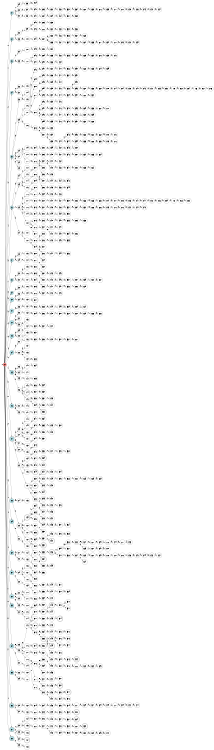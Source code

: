 digraph APTAALF {
__start0 [style = invis, shape = none, label = "", width = 0, height = 0];

rankdir=LR;
size="8,5";

s0 [style="filled", color="black", fillcolor="#ff817b" shape="circle", label="q0"];
s1 [style="filled", color="black", fillcolor="powderblue" shape="circle", label="q1"];
s2 [style="filled", color="black", fillcolor="powderblue" shape="circle", label="q2"];
s3 [style="filled", color="black", fillcolor="powderblue" shape="circle", label="q3"];
s4 [style="filled", color="black", fillcolor="powderblue" shape="circle", label="q4"];
s5 [style="filled", color="black", fillcolor="powderblue" shape="circle", label="q5"];
s6 [style="filled", color="black", fillcolor="powderblue" shape="circle", label="q6"];
s7 [style="filled", color="black", fillcolor="powderblue" shape="circle", label="q7"];
s8 [style="filled", color="black", fillcolor="powderblue" shape="circle", label="q8"];
s9 [style="filled", color="black", fillcolor="powderblue" shape="circle", label="q9"];
s10 [style="filled", color="black", fillcolor="powderblue" shape="circle", label="q10"];
s11 [style="filled", color="black", fillcolor="powderblue" shape="circle", label="q11"];
s12 [style="filled", color="black", fillcolor="powderblue" shape="circle", label="q12"];
s13 [style="filled", color="black", fillcolor="powderblue" shape="circle", label="q13"];
s14 [style="filled", color="black", fillcolor="powderblue" shape="circle", label="q14"];
s15 [style="filled", color="black", fillcolor="powderblue" shape="circle", label="q15"];
s16 [style="filled", color="black", fillcolor="powderblue" shape="circle", label="q16"];
s17 [style="rounded,filled", color="black", fillcolor="powderblue" shape="doublecircle", label="q17"];
s18 [style="filled", color="black", fillcolor="powderblue" shape="circle", label="q18"];
s19 [style="filled", color="black", fillcolor="powderblue" shape="circle", label="q19"];
s20 [style="filled", color="black", fillcolor="powderblue" shape="circle", label="q20"];
s21 [style="filled", color="black", fillcolor="powderblue" shape="circle", label="q21"];
s22 [style="filled", color="black", fillcolor="powderblue" shape="circle", label="q22"];
s23 [style="filled", color="black", fillcolor="powderblue" shape="circle", label="q23"];
s24 [style="filled", color="black", fillcolor="powderblue" shape="circle", label="q24"];
s25 [style="filled", color="black", fillcolor="powderblue" shape="circle", label="q25"];
s26 [style="rounded,filled", color="black", fillcolor="powderblue" shape="doublecircle", label="q26"];
s27 [style="rounded,filled", color="black", fillcolor="powderblue" shape="doublecircle", label="q27"];
s28 [style="rounded,filled", color="black", fillcolor="powderblue" shape="doublecircle", label="q28"];
s29 [style="filled", color="black", fillcolor="white" shape="circle", label="q29"];
s30 [style="filled", color="black", fillcolor="white" shape="circle", label="q30"];
s31 [style="filled", color="black", fillcolor="white" shape="circle", label="q31"];
s32 [style="filled", color="black", fillcolor="white" shape="circle", label="q32"];
s33 [style="filled", color="black", fillcolor="white" shape="circle", label="q33"];
s34 [style="filled", color="black", fillcolor="white" shape="circle", label="q34"];
s35 [style="filled", color="black", fillcolor="white" shape="circle", label="q35"];
s36 [style="filled", color="black", fillcolor="white" shape="circle", label="q36"];
s37 [style="filled", color="black", fillcolor="white" shape="circle", label="q37"];
s38 [style="filled", color="black", fillcolor="white" shape="circle", label="q38"];
s39 [style="filled", color="black", fillcolor="white" shape="circle", label="q39"];
s40 [style="filled", color="black", fillcolor="white" shape="circle", label="q40"];
s41 [style="filled", color="black", fillcolor="white" shape="circle", label="q41"];
s42 [style="filled", color="black", fillcolor="white" shape="circle", label="q42"];
s43 [style="filled", color="black", fillcolor="white" shape="circle", label="q43"];
s44 [style="filled", color="black", fillcolor="white" shape="circle", label="q44"];
s45 [style="filled", color="black", fillcolor="white" shape="circle", label="q45"];
s46 [style="filled", color="black", fillcolor="white" shape="circle", label="q46"];
s47 [style="filled", color="black", fillcolor="white" shape="circle", label="q47"];
s48 [style="filled", color="black", fillcolor="white" shape="circle", label="q48"];
s49 [style="filled", color="black", fillcolor="white" shape="circle", label="q49"];
s50 [style="filled", color="black", fillcolor="white" shape="circle", label="q50"];
s51 [style="filled", color="black", fillcolor="white" shape="circle", label="q51"];
s52 [style="filled", color="black", fillcolor="white" shape="circle", label="q52"];
s53 [style="filled", color="black", fillcolor="white" shape="circle", label="q53"];
s54 [style="filled", color="black", fillcolor="white" shape="circle", label="q54"];
s55 [style="filled", color="black", fillcolor="white" shape="circle", label="q55"];
s56 [style="filled", color="black", fillcolor="white" shape="circle", label="q56"];
s57 [style="filled", color="black", fillcolor="white" shape="circle", label="q57"];
s58 [style="rounded,filled", color="black", fillcolor="white" shape="doublecircle", label="q58"];
s59 [style="filled", color="black", fillcolor="white" shape="circle", label="q59"];
s60 [style="filled", color="black", fillcolor="white" shape="circle", label="q60"];
s61 [style="filled", color="black", fillcolor="white" shape="circle", label="q61"];
s62 [style="filled", color="black", fillcolor="white" shape="circle", label="q62"];
s63 [style="filled", color="black", fillcolor="white" shape="circle", label="q63"];
s64 [style="filled", color="black", fillcolor="white" shape="circle", label="q64"];
s65 [style="filled", color="black", fillcolor="white" shape="circle", label="q65"];
s66 [style="filled", color="black", fillcolor="white" shape="circle", label="q66"];
s67 [style="filled", color="black", fillcolor="white" shape="circle", label="q67"];
s68 [style="filled", color="black", fillcolor="white" shape="circle", label="q68"];
s69 [style="filled", color="black", fillcolor="white" shape="circle", label="q69"];
s70 [style="filled", color="black", fillcolor="white" shape="circle", label="q70"];
s71 [style="filled", color="black", fillcolor="white" shape="circle", label="q71"];
s72 [style="rounded,filled", color="black", fillcolor="white" shape="doublecircle", label="q72"];
s73 [style="filled", color="black", fillcolor="white" shape="circle", label="q73"];
s74 [style="filled", color="black", fillcolor="white" shape="circle", label="q74"];
s75 [style="rounded,filled", color="black", fillcolor="white" shape="doublecircle", label="q75"];
s76 [style="filled", color="black", fillcolor="white" shape="circle", label="q76"];
s77 [style="filled", color="black", fillcolor="white" shape="circle", label="q77"];
s78 [style="filled", color="black", fillcolor="white" shape="circle", label="q78"];
s79 [style="filled", color="black", fillcolor="white" shape="circle", label="q79"];
s80 [style="filled", color="black", fillcolor="white" shape="circle", label="q80"];
s81 [style="filled", color="black", fillcolor="white" shape="circle", label="q81"];
s82 [style="filled", color="black", fillcolor="white" shape="circle", label="q82"];
s83 [style="filled", color="black", fillcolor="white" shape="circle", label="q83"];
s84 [style="filled", color="black", fillcolor="white" shape="circle", label="q84"];
s85 [style="filled", color="black", fillcolor="white" shape="circle", label="q85"];
s86 [style="filled", color="black", fillcolor="white" shape="circle", label="q86"];
s87 [style="filled", color="black", fillcolor="white" shape="circle", label="q87"];
s88 [style="filled", color="black", fillcolor="white" shape="circle", label="q88"];
s89 [style="filled", color="black", fillcolor="white" shape="circle", label="q89"];
s90 [style="filled", color="black", fillcolor="white" shape="circle", label="q90"];
s91 [style="filled", color="black", fillcolor="white" shape="circle", label="q91"];
s92 [style="filled", color="black", fillcolor="white" shape="circle", label="q92"];
s93 [style="rounded,filled", color="black", fillcolor="white" shape="doublecircle", label="q93"];
s94 [style="filled", color="black", fillcolor="white" shape="circle", label="q94"];
s95 [style="filled", color="black", fillcolor="white" shape="circle", label="q95"];
s96 [style="filled", color="black", fillcolor="white" shape="circle", label="q96"];
s97 [style="filled", color="black", fillcolor="white" shape="circle", label="q97"];
s98 [style="filled", color="black", fillcolor="white" shape="circle", label="q98"];
s99 [style="filled", color="black", fillcolor="white" shape="circle", label="q99"];
s100 [style="filled", color="black", fillcolor="white" shape="circle", label="q100"];
s101 [style="filled", color="black", fillcolor="white" shape="circle", label="q101"];
s102 [style="filled", color="black", fillcolor="white" shape="circle", label="q102"];
s103 [style="filled", color="black", fillcolor="white" shape="circle", label="q103"];
s104 [style="filled", color="black", fillcolor="white" shape="circle", label="q104"];
s105 [style="filled", color="black", fillcolor="white" shape="circle", label="q105"];
s106 [style="filled", color="black", fillcolor="white" shape="circle", label="q106"];
s107 [style="filled", color="black", fillcolor="white" shape="circle", label="q107"];
s108 [style="filled", color="black", fillcolor="white" shape="circle", label="q108"];
s109 [style="filled", color="black", fillcolor="white" shape="circle", label="q109"];
s110 [style="filled", color="black", fillcolor="white" shape="circle", label="q110"];
s111 [style="filled", color="black", fillcolor="white" shape="circle", label="q111"];
s112 [style="filled", color="black", fillcolor="white" shape="circle", label="q112"];
s113 [style="filled", color="black", fillcolor="white" shape="circle", label="q113"];
s114 [style="filled", color="black", fillcolor="white" shape="circle", label="q114"];
s115 [style="filled", color="black", fillcolor="white" shape="circle", label="q115"];
s116 [style="filled", color="black", fillcolor="white" shape="circle", label="q116"];
s117 [style="filled", color="black", fillcolor="white" shape="circle", label="q117"];
s118 [style="filled", color="black", fillcolor="white" shape="circle", label="q118"];
s119 [style="filled", color="black", fillcolor="white" shape="circle", label="q119"];
s120 [style="filled", color="black", fillcolor="white" shape="circle", label="q120"];
s121 [style="filled", color="black", fillcolor="white" shape="circle", label="q121"];
s122 [style="filled", color="black", fillcolor="white" shape="circle", label="q122"];
s123 [style="filled", color="black", fillcolor="white" shape="circle", label="q123"];
s124 [style="filled", color="black", fillcolor="white" shape="circle", label="q124"];
s125 [style="filled", color="black", fillcolor="white" shape="circle", label="q125"];
s126 [style="filled", color="black", fillcolor="white" shape="circle", label="q126"];
s127 [style="filled", color="black", fillcolor="white" shape="circle", label="q127"];
s128 [style="filled", color="black", fillcolor="white" shape="circle", label="q128"];
s129 [style="filled", color="black", fillcolor="white" shape="circle", label="q129"];
s130 [style="filled", color="black", fillcolor="white" shape="circle", label="q130"];
s131 [style="filled", color="black", fillcolor="white" shape="circle", label="q131"];
s132 [style="filled", color="black", fillcolor="white" shape="circle", label="q132"];
s133 [style="filled", color="black", fillcolor="white" shape="circle", label="q133"];
s134 [style="filled", color="black", fillcolor="white" shape="circle", label="q134"];
s135 [style="filled", color="black", fillcolor="white" shape="circle", label="q135"];
s136 [style="filled", color="black", fillcolor="white" shape="circle", label="q136"];
s137 [style="filled", color="black", fillcolor="white" shape="circle", label="q137"];
s138 [style="filled", color="black", fillcolor="white" shape="circle", label="q138"];
s139 [style="filled", color="black", fillcolor="white" shape="circle", label="q139"];
s140 [style="filled", color="black", fillcolor="white" shape="circle", label="q140"];
s141 [style="filled", color="black", fillcolor="white" shape="circle", label="q141"];
s142 [style="filled", color="black", fillcolor="white" shape="circle", label="q142"];
s143 [style="filled", color="black", fillcolor="white" shape="circle", label="q143"];
s144 [style="rounded,filled", color="black", fillcolor="white" shape="doublecircle", label="q144"];
s145 [style="filled", color="black", fillcolor="white" shape="circle", label="q145"];
s146 [style="filled", color="black", fillcolor="white" shape="circle", label="q146"];
s147 [style="filled", color="black", fillcolor="white" shape="circle", label="q147"];
s148 [style="filled", color="black", fillcolor="white" shape="circle", label="q148"];
s149 [style="filled", color="black", fillcolor="white" shape="circle", label="q149"];
s150 [style="filled", color="black", fillcolor="white" shape="circle", label="q150"];
s151 [style="filled", color="black", fillcolor="white" shape="circle", label="q151"];
s152 [style="filled", color="black", fillcolor="white" shape="circle", label="q152"];
s153 [style="filled", color="black", fillcolor="white" shape="circle", label="q153"];
s154 [style="filled", color="black", fillcolor="white" shape="circle", label="q154"];
s155 [style="filled", color="black", fillcolor="white" shape="circle", label="q155"];
s156 [style="filled", color="black", fillcolor="white" shape="circle", label="q156"];
s157 [style="filled", color="black", fillcolor="white" shape="circle", label="q157"];
s158 [style="filled", color="black", fillcolor="white" shape="circle", label="q158"];
s159 [style="rounded,filled", color="black", fillcolor="white" shape="doublecircle", label="q159"];
s160 [style="filled", color="black", fillcolor="white" shape="circle", label="q160"];
s161 [style="filled", color="black", fillcolor="white" shape="circle", label="q161"];
s162 [style="filled", color="black", fillcolor="white" shape="circle", label="q162"];
s163 [style="filled", color="black", fillcolor="white" shape="circle", label="q163"];
s164 [style="filled", color="black", fillcolor="white" shape="circle", label="q164"];
s165 [style="filled", color="black", fillcolor="white" shape="circle", label="q165"];
s166 [style="filled", color="black", fillcolor="white" shape="circle", label="q166"];
s167 [style="filled", color="black", fillcolor="white" shape="circle", label="q167"];
s168 [style="filled", color="black", fillcolor="white" shape="circle", label="q168"];
s169 [style="filled", color="black", fillcolor="white" shape="circle", label="q169"];
s170 [style="filled", color="black", fillcolor="white" shape="circle", label="q170"];
s171 [style="filled", color="black", fillcolor="white" shape="circle", label="q171"];
s172 [style="filled", color="black", fillcolor="white" shape="circle", label="q172"];
s173 [style="filled", color="black", fillcolor="white" shape="circle", label="q173"];
s174 [style="filled", color="black", fillcolor="white" shape="circle", label="q174"];
s175 [style="filled", color="black", fillcolor="white" shape="circle", label="q175"];
s176 [style="filled", color="black", fillcolor="white" shape="circle", label="q176"];
s177 [style="filled", color="black", fillcolor="white" shape="circle", label="q177"];
s178 [style="filled", color="black", fillcolor="white" shape="circle", label="q178"];
s179 [style="filled", color="black", fillcolor="white" shape="circle", label="q179"];
s180 [style="filled", color="black", fillcolor="white" shape="circle", label="q180"];
s181 [style="filled", color="black", fillcolor="white" shape="circle", label="q181"];
s182 [style="filled", color="black", fillcolor="white" shape="circle", label="q182"];
s183 [style="filled", color="black", fillcolor="white" shape="circle", label="q183"];
s184 [style="filled", color="black", fillcolor="white" shape="circle", label="q184"];
s185 [style="rounded,filled", color="black", fillcolor="white" shape="doublecircle", label="q185"];
s186 [style="rounded,filled", color="black", fillcolor="white" shape="doublecircle", label="q186"];
s187 [style="rounded,filled", color="black", fillcolor="white" shape="doublecircle", label="q187"];
s188 [style="filled", color="black", fillcolor="white" shape="circle", label="q188"];
s189 [style="filled", color="black", fillcolor="white" shape="circle", label="q189"];
s190 [style="filled", color="black", fillcolor="white" shape="circle", label="q190"];
s191 [style="filled", color="black", fillcolor="white" shape="circle", label="q191"];
s192 [style="filled", color="black", fillcolor="white" shape="circle", label="q192"];
s193 [style="filled", color="black", fillcolor="white" shape="circle", label="q193"];
s194 [style="filled", color="black", fillcolor="white" shape="circle", label="q194"];
s195 [style="filled", color="black", fillcolor="white" shape="circle", label="q195"];
s196 [style="filled", color="black", fillcolor="white" shape="circle", label="q196"];
s197 [style="filled", color="black", fillcolor="white" shape="circle", label="q197"];
s198 [style="filled", color="black", fillcolor="white" shape="circle", label="q198"];
s199 [style="filled", color="black", fillcolor="white" shape="circle", label="q199"];
s200 [style="filled", color="black", fillcolor="white" shape="circle", label="q200"];
s201 [style="filled", color="black", fillcolor="white" shape="circle", label="q201"];
s202 [style="filled", color="black", fillcolor="white" shape="circle", label="q202"];
s203 [style="filled", color="black", fillcolor="white" shape="circle", label="q203"];
s204 [style="filled", color="black", fillcolor="white" shape="circle", label="q204"];
s205 [style="filled", color="black", fillcolor="white" shape="circle", label="q205"];
s206 [style="filled", color="black", fillcolor="white" shape="circle", label="q206"];
s207 [style="filled", color="black", fillcolor="white" shape="circle", label="q207"];
s208 [style="filled", color="black", fillcolor="white" shape="circle", label="q208"];
s209 [style="filled", color="black", fillcolor="white" shape="circle", label="q209"];
s210 [style="filled", color="black", fillcolor="white" shape="circle", label="q210"];
s211 [style="filled", color="black", fillcolor="white" shape="circle", label="q211"];
s212 [style="filled", color="black", fillcolor="white" shape="circle", label="q212"];
s213 [style="filled", color="black", fillcolor="white" shape="circle", label="q213"];
s214 [style="filled", color="black", fillcolor="white" shape="circle", label="q214"];
s215 [style="filled", color="black", fillcolor="white" shape="circle", label="q215"];
s216 [style="filled", color="black", fillcolor="white" shape="circle", label="q216"];
s217 [style="filled", color="black", fillcolor="white" shape="circle", label="q217"];
s218 [style="filled", color="black", fillcolor="white" shape="circle", label="q218"];
s219 [style="filled", color="black", fillcolor="white" shape="circle", label="q219"];
s220 [style="filled", color="black", fillcolor="white" shape="circle", label="q220"];
s221 [style="filled", color="black", fillcolor="white" shape="circle", label="q221"];
s222 [style="filled", color="black", fillcolor="white" shape="circle", label="q222"];
s223 [style="filled", color="black", fillcolor="white" shape="circle", label="q223"];
s224 [style="filled", color="black", fillcolor="white" shape="circle", label="q224"];
s225 [style="filled", color="black", fillcolor="white" shape="circle", label="q225"];
s226 [style="filled", color="black", fillcolor="white" shape="circle", label="q226"];
s227 [style="rounded,filled", color="black", fillcolor="white" shape="doublecircle", label="q227"];
s228 [style="filled", color="black", fillcolor="white" shape="circle", label="q228"];
s229 [style="filled", color="black", fillcolor="white" shape="circle", label="q229"];
s230 [style="filled", color="black", fillcolor="white" shape="circle", label="q230"];
s231 [style="filled", color="black", fillcolor="white" shape="circle", label="q231"];
s232 [style="filled", color="black", fillcolor="white" shape="circle", label="q232"];
s233 [style="filled", color="black", fillcolor="white" shape="circle", label="q233"];
s234 [style="filled", color="black", fillcolor="white" shape="circle", label="q234"];
s235 [style="filled", color="black", fillcolor="white" shape="circle", label="q235"];
s236 [style="filled", color="black", fillcolor="white" shape="circle", label="q236"];
s237 [style="filled", color="black", fillcolor="white" shape="circle", label="q237"];
s238 [style="filled", color="black", fillcolor="white" shape="circle", label="q238"];
s239 [style="filled", color="black", fillcolor="white" shape="circle", label="q239"];
s240 [style="filled", color="black", fillcolor="white" shape="circle", label="q240"];
s241 [style="filled", color="black", fillcolor="white" shape="circle", label="q241"];
s242 [style="filled", color="black", fillcolor="white" shape="circle", label="q242"];
s243 [style="filled", color="black", fillcolor="white" shape="circle", label="q243"];
s244 [style="filled", color="black", fillcolor="white" shape="circle", label="q244"];
s245 [style="filled", color="black", fillcolor="white" shape="circle", label="q245"];
s246 [style="filled", color="black", fillcolor="white" shape="circle", label="q246"];
s247 [style="filled", color="black", fillcolor="white" shape="circle", label="q247"];
s248 [style="filled", color="black", fillcolor="white" shape="circle", label="q248"];
s249 [style="rounded,filled", color="black", fillcolor="white" shape="doublecircle", label="q249"];
s250 [style="filled", color="black", fillcolor="white" shape="circle", label="q250"];
s251 [style="rounded,filled", color="black", fillcolor="white" shape="doublecircle", label="q251"];
s252 [style="filled", color="black", fillcolor="white" shape="circle", label="q252"];
s253 [style="filled", color="black", fillcolor="white" shape="circle", label="q253"];
s254 [style="filled", color="black", fillcolor="white" shape="circle", label="q254"];
s255 [style="filled", color="black", fillcolor="white" shape="circle", label="q255"];
s256 [style="filled", color="black", fillcolor="white" shape="circle", label="q256"];
s257 [style="filled", color="black", fillcolor="white" shape="circle", label="q257"];
s258 [style="rounded,filled", color="black", fillcolor="white" shape="doublecircle", label="q258"];
s259 [style="filled", color="black", fillcolor="white" shape="circle", label="q259"];
s260 [style="filled", color="black", fillcolor="white" shape="circle", label="q260"];
s261 [style="filled", color="black", fillcolor="white" shape="circle", label="q261"];
s262 [style="filled", color="black", fillcolor="white" shape="circle", label="q262"];
s263 [style="filled", color="black", fillcolor="white" shape="circle", label="q263"];
s264 [style="filled", color="black", fillcolor="white" shape="circle", label="q264"];
s265 [style="filled", color="black", fillcolor="white" shape="circle", label="q265"];
s266 [style="filled", color="black", fillcolor="white" shape="circle", label="q266"];
s267 [style="filled", color="black", fillcolor="white" shape="circle", label="q267"];
s268 [style="filled", color="black", fillcolor="white" shape="circle", label="q268"];
s269 [style="filled", color="black", fillcolor="white" shape="circle", label="q269"];
s270 [style="filled", color="black", fillcolor="white" shape="circle", label="q270"];
s271 [style="filled", color="black", fillcolor="white" shape="circle", label="q271"];
s272 [style="rounded,filled", color="black", fillcolor="white" shape="doublecircle", label="q272"];
s273 [style="filled", color="black", fillcolor="white" shape="circle", label="q273"];
s274 [style="rounded,filled", color="black", fillcolor="white" shape="doublecircle", label="q274"];
s275 [style="filled", color="black", fillcolor="white" shape="circle", label="q275"];
s276 [style="filled", color="black", fillcolor="white" shape="circle", label="q276"];
s277 [style="filled", color="black", fillcolor="white" shape="circle", label="q277"];
s278 [style="filled", color="black", fillcolor="white" shape="circle", label="q278"];
s279 [style="filled", color="black", fillcolor="white" shape="circle", label="q279"];
s280 [style="filled", color="black", fillcolor="white" shape="circle", label="q280"];
s281 [style="filled", color="black", fillcolor="white" shape="circle", label="q281"];
s282 [style="filled", color="black", fillcolor="white" shape="circle", label="q282"];
s283 [style="filled", color="black", fillcolor="white" shape="circle", label="q283"];
s284 [style="filled", color="black", fillcolor="white" shape="circle", label="q284"];
s285 [style="filled", color="black", fillcolor="white" shape="circle", label="q285"];
s286 [style="filled", color="black", fillcolor="white" shape="circle", label="q286"];
s287 [style="filled", color="black", fillcolor="white" shape="circle", label="q287"];
s288 [style="filled", color="black", fillcolor="white" shape="circle", label="q288"];
s289 [style="filled", color="black", fillcolor="white" shape="circle", label="q289"];
s290 [style="filled", color="black", fillcolor="white" shape="circle", label="q290"];
s291 [style="filled", color="black", fillcolor="white" shape="circle", label="q291"];
s292 [style="filled", color="black", fillcolor="white" shape="circle", label="q292"];
s293 [style="filled", color="black", fillcolor="white" shape="circle", label="q293"];
s294 [style="filled", color="black", fillcolor="white" shape="circle", label="q294"];
s295 [style="filled", color="black", fillcolor="white" shape="circle", label="q295"];
s296 [style="filled", color="black", fillcolor="white" shape="circle", label="q296"];
s297 [style="filled", color="black", fillcolor="white" shape="circle", label="q297"];
s298 [style="filled", color="black", fillcolor="white" shape="circle", label="q298"];
s299 [style="filled", color="black", fillcolor="white" shape="circle", label="q299"];
s300 [style="filled", color="black", fillcolor="white" shape="circle", label="q300"];
s301 [style="filled", color="black", fillcolor="white" shape="circle", label="q301"];
s302 [style="filled", color="black", fillcolor="white" shape="circle", label="q302"];
s303 [style="filled", color="black", fillcolor="white" shape="circle", label="q303"];
s304 [style="filled", color="black", fillcolor="white" shape="circle", label="q304"];
s305 [style="filled", color="black", fillcolor="white" shape="circle", label="q305"];
s306 [style="filled", color="black", fillcolor="white" shape="circle", label="q306"];
s307 [style="filled", color="black", fillcolor="white" shape="circle", label="q307"];
s308 [style="filled", color="black", fillcolor="white" shape="circle", label="q308"];
s309 [style="filled", color="black", fillcolor="white" shape="circle", label="q309"];
s310 [style="filled", color="black", fillcolor="white" shape="circle", label="q310"];
s311 [style="filled", color="black", fillcolor="white" shape="circle", label="q311"];
s312 [style="filled", color="black", fillcolor="white" shape="circle", label="q312"];
s313 [style="filled", color="black", fillcolor="white" shape="circle", label="q313"];
s314 [style="filled", color="black", fillcolor="white" shape="circle", label="q314"];
s315 [style="filled", color="black", fillcolor="white" shape="circle", label="q315"];
s316 [style="filled", color="black", fillcolor="white" shape="circle", label="q316"];
s317 [style="filled", color="black", fillcolor="white" shape="circle", label="q317"];
s318 [style="filled", color="black", fillcolor="white" shape="circle", label="q318"];
s319 [style="filled", color="black", fillcolor="white" shape="circle", label="q319"];
s320 [style="filled", color="black", fillcolor="white" shape="circle", label="q320"];
s321 [style="filled", color="black", fillcolor="white" shape="circle", label="q321"];
s322 [style="filled", color="black", fillcolor="white" shape="circle", label="q322"];
s323 [style="filled", color="black", fillcolor="white" shape="circle", label="q323"];
s324 [style="filled", color="black", fillcolor="white" shape="circle", label="q324"];
s325 [style="filled", color="black", fillcolor="white" shape="circle", label="q325"];
s326 [style="filled", color="black", fillcolor="white" shape="circle", label="q326"];
s327 [style="filled", color="black", fillcolor="white" shape="circle", label="q327"];
s328 [style="filled", color="black", fillcolor="white" shape="circle", label="q328"];
s329 [style="filled", color="black", fillcolor="white" shape="circle", label="q329"];
s330 [style="filled", color="black", fillcolor="white" shape="circle", label="q330"];
s331 [style="filled", color="black", fillcolor="white" shape="circle", label="q331"];
s332 [style="filled", color="black", fillcolor="white" shape="circle", label="q332"];
s333 [style="rounded,filled", color="black", fillcolor="white" shape="doublecircle", label="q333"];
s334 [style="filled", color="black", fillcolor="white" shape="circle", label="q334"];
s335 [style="filled", color="black", fillcolor="white" shape="circle", label="q335"];
s336 [style="filled", color="black", fillcolor="white" shape="circle", label="q336"];
s337 [style="filled", color="black", fillcolor="white" shape="circle", label="q337"];
s338 [style="filled", color="black", fillcolor="white" shape="circle", label="q338"];
s339 [style="rounded,filled", color="black", fillcolor="white" shape="doublecircle", label="q339"];
s340 [style="filled", color="black", fillcolor="white" shape="circle", label="q340"];
s341 [style="rounded,filled", color="black", fillcolor="white" shape="doublecircle", label="q341"];
s342 [style="filled", color="black", fillcolor="white" shape="circle", label="q342"];
s343 [style="filled", color="black", fillcolor="white" shape="circle", label="q343"];
s344 [style="filled", color="black", fillcolor="white" shape="circle", label="q344"];
s345 [style="filled", color="black", fillcolor="white" shape="circle", label="q345"];
s346 [style="filled", color="black", fillcolor="white" shape="circle", label="q346"];
s347 [style="filled", color="black", fillcolor="white" shape="circle", label="q347"];
s348 [style="filled", color="black", fillcolor="white" shape="circle", label="q348"];
s349 [style="filled", color="black", fillcolor="white" shape="circle", label="q349"];
s350 [style="filled", color="black", fillcolor="white" shape="circle", label="q350"];
s351 [style="filled", color="black", fillcolor="white" shape="circle", label="q351"];
s352 [style="rounded,filled", color="black", fillcolor="white" shape="doublecircle", label="q352"];
s353 [style="filled", color="black", fillcolor="white" shape="circle", label="q353"];
s354 [style="rounded,filled", color="black", fillcolor="white" shape="doublecircle", label="q354"];
s355 [style="filled", color="black", fillcolor="white" shape="circle", label="q355"];
s356 [style="filled", color="black", fillcolor="white" shape="circle", label="q356"];
s357 [style="filled", color="black", fillcolor="white" shape="circle", label="q357"];
s358 [style="filled", color="black", fillcolor="white" shape="circle", label="q358"];
s359 [style="filled", color="black", fillcolor="white" shape="circle", label="q359"];
s360 [style="filled", color="black", fillcolor="white" shape="circle", label="q360"];
s361 [style="rounded,filled", color="black", fillcolor="white" shape="doublecircle", label="q361"];
s362 [style="filled", color="black", fillcolor="white" shape="circle", label="q362"];
s363 [style="filled", color="black", fillcolor="white" shape="circle", label="q363"];
s364 [style="filled", color="black", fillcolor="white" shape="circle", label="q364"];
s365 [style="rounded,filled", color="black", fillcolor="white" shape="doublecircle", label="q365"];
s366 [style="rounded,filled", color="black", fillcolor="white" shape="doublecircle", label="q366"];
s367 [style="filled", color="black", fillcolor="white" shape="circle", label="q367"];
s368 [style="filled", color="black", fillcolor="white" shape="circle", label="q368"];
s369 [style="filled", color="black", fillcolor="white" shape="circle", label="q369"];
s370 [style="filled", color="black", fillcolor="white" shape="circle", label="q370"];
s371 [style="filled", color="black", fillcolor="white" shape="circle", label="q371"];
s372 [style="filled", color="black", fillcolor="white" shape="circle", label="q372"];
s373 [style="filled", color="black", fillcolor="white" shape="circle", label="q373"];
s374 [style="filled", color="black", fillcolor="white" shape="circle", label="q374"];
s375 [style="filled", color="black", fillcolor="white" shape="circle", label="q375"];
s376 [style="filled", color="black", fillcolor="white" shape="circle", label="q376"];
s377 [style="filled", color="black", fillcolor="white" shape="circle", label="q377"];
s378 [style="filled", color="black", fillcolor="white" shape="circle", label="q378"];
s379 [style="filled", color="black", fillcolor="white" shape="circle", label="q379"];
s380 [style="filled", color="black", fillcolor="white" shape="circle", label="q380"];
s381 [style="filled", color="black", fillcolor="white" shape="circle", label="q381"];
s382 [style="filled", color="black", fillcolor="white" shape="circle", label="q382"];
s383 [style="filled", color="black", fillcolor="white" shape="circle", label="q383"];
s384 [style="filled", color="black", fillcolor="white" shape="circle", label="q384"];
s385 [style="filled", color="black", fillcolor="white" shape="circle", label="q385"];
s386 [style="filled", color="black", fillcolor="white" shape="circle", label="q386"];
s387 [style="filled", color="black", fillcolor="white" shape="circle", label="q387"];
s388 [style="filled", color="black", fillcolor="white" shape="circle", label="q388"];
s389 [style="filled", color="black", fillcolor="white" shape="circle", label="q389"];
s390 [style="filled", color="black", fillcolor="white" shape="circle", label="q390"];
s391 [style="filled", color="black", fillcolor="white" shape="circle", label="q391"];
s392 [style="filled", color="black", fillcolor="white" shape="circle", label="q392"];
s393 [style="filled", color="black", fillcolor="white" shape="circle", label="q393"];
s394 [style="filled", color="black", fillcolor="white" shape="circle", label="q394"];
s395 [style="filled", color="black", fillcolor="white" shape="circle", label="q395"];
s396 [style="filled", color="black", fillcolor="white" shape="circle", label="q396"];
s397 [style="filled", color="black", fillcolor="white" shape="circle", label="q397"];
s398 [style="filled", color="black", fillcolor="white" shape="circle", label="q398"];
s399 [style="filled", color="black", fillcolor="white" shape="circle", label="q399"];
s400 [style="filled", color="black", fillcolor="white" shape="circle", label="q400"];
s401 [style="filled", color="black", fillcolor="white" shape="circle", label="q401"];
s402 [style="filled", color="black", fillcolor="white" shape="circle", label="q402"];
s403 [style="filled", color="black", fillcolor="white" shape="circle", label="q403"];
s404 [style="filled", color="black", fillcolor="white" shape="circle", label="q404"];
s405 [style="filled", color="black", fillcolor="white" shape="circle", label="q405"];
s406 [style="filled", color="black", fillcolor="white" shape="circle", label="q406"];
s407 [style="filled", color="black", fillcolor="white" shape="circle", label="q407"];
s408 [style="filled", color="black", fillcolor="white" shape="circle", label="q408"];
s409 [style="filled", color="black", fillcolor="white" shape="circle", label="q409"];
s410 [style="filled", color="black", fillcolor="white" shape="circle", label="q410"];
s411 [style="filled", color="black", fillcolor="white" shape="circle", label="q411"];
s412 [style="filled", color="black", fillcolor="white" shape="circle", label="q412"];
s413 [style="filled", color="black", fillcolor="white" shape="circle", label="q413"];
s414 [style="filled", color="black", fillcolor="white" shape="circle", label="q414"];
s415 [style="filled", color="black", fillcolor="white" shape="circle", label="q415"];
s416 [style="filled", color="black", fillcolor="white" shape="circle", label="q416"];
s417 [style="filled", color="black", fillcolor="white" shape="circle", label="q417"];
s418 [style="filled", color="black", fillcolor="white" shape="circle", label="q418"];
s419 [style="filled", color="black", fillcolor="white" shape="circle", label="q419"];
s420 [style="filled", color="black", fillcolor="white" shape="circle", label="q420"];
s421 [style="filled", color="black", fillcolor="white" shape="circle", label="q421"];
s422 [style="filled", color="black", fillcolor="white" shape="circle", label="q422"];
s423 [style="filled", color="black", fillcolor="white" shape="circle", label="q423"];
s424 [style="filled", color="black", fillcolor="white" shape="circle", label="q424"];
s425 [style="filled", color="black", fillcolor="white" shape="circle", label="q425"];
s426 [style="filled", color="black", fillcolor="white" shape="circle", label="q426"];
s427 [style="filled", color="black", fillcolor="white" shape="circle", label="q427"];
s428 [style="filled", color="black", fillcolor="white" shape="circle", label="q428"];
s429 [style="filled", color="black", fillcolor="white" shape="circle", label="q429"];
s430 [style="filled", color="black", fillcolor="white" shape="circle", label="q430"];
s431 [style="filled", color="black", fillcolor="white" shape="circle", label="q431"];
s432 [style="filled", color="black", fillcolor="white" shape="circle", label="q432"];
s433 [style="filled", color="black", fillcolor="white" shape="circle", label="q433"];
s434 [style="filled", color="black", fillcolor="white" shape="circle", label="q434"];
s435 [style="filled", color="black", fillcolor="white" shape="circle", label="q435"];
s436 [style="filled", color="black", fillcolor="white" shape="circle", label="q436"];
s437 [style="rounded,filled", color="black", fillcolor="white" shape="doublecircle", label="q437"];
s438 [style="rounded,filled", color="black", fillcolor="white" shape="doublecircle", label="q438"];
s439 [style="filled", color="black", fillcolor="white" shape="circle", label="q439"];
s440 [style="filled", color="black", fillcolor="white" shape="circle", label="q440"];
s441 [style="filled", color="black", fillcolor="white" shape="circle", label="q441"];
s442 [style="filled", color="black", fillcolor="white" shape="circle", label="q442"];
s443 [style="rounded,filled", color="black", fillcolor="white" shape="doublecircle", label="q443"];
s444 [style="filled", color="black", fillcolor="white" shape="circle", label="q444"];
s445 [style="filled", color="black", fillcolor="white" shape="circle", label="q445"];
s446 [style="filled", color="black", fillcolor="white" shape="circle", label="q446"];
s447 [style="filled", color="black", fillcolor="white" shape="circle", label="q447"];
s448 [style="rounded,filled", color="black", fillcolor="white" shape="doublecircle", label="q448"];
s449 [style="rounded,filled", color="black", fillcolor="white" shape="doublecircle", label="q449"];
s450 [style="filled", color="black", fillcolor="white" shape="circle", label="q450"];
s451 [style="filled", color="black", fillcolor="white" shape="circle", label="q451"];
s452 [style="filled", color="black", fillcolor="white" shape="circle", label="q452"];
s453 [style="filled", color="black", fillcolor="white" shape="circle", label="q453"];
s454 [style="filled", color="black", fillcolor="white" shape="circle", label="q454"];
s455 [style="filled", color="black", fillcolor="white" shape="circle", label="q455"];
s456 [style="filled", color="black", fillcolor="white" shape="circle", label="q456"];
s457 [style="filled", color="black", fillcolor="white" shape="circle", label="q457"];
s458 [style="filled", color="black", fillcolor="white" shape="circle", label="q458"];
s459 [style="filled", color="black", fillcolor="white" shape="circle", label="q459"];
s460 [style="filled", color="black", fillcolor="white" shape="circle", label="q460"];
s461 [style="filled", color="black", fillcolor="white" shape="circle", label="q461"];
s462 [style="filled", color="black", fillcolor="white" shape="circle", label="q462"];
s463 [style="filled", color="black", fillcolor="white" shape="circle", label="q463"];
s464 [style="filled", color="black", fillcolor="white" shape="circle", label="q464"];
s465 [style="filled", color="black", fillcolor="white" shape="circle", label="q465"];
s466 [style="filled", color="black", fillcolor="white" shape="circle", label="q466"];
s467 [style="filled", color="black", fillcolor="white" shape="circle", label="q467"];
s468 [style="filled", color="black", fillcolor="white" shape="circle", label="q468"];
s469 [style="filled", color="black", fillcolor="white" shape="circle", label="q469"];
s470 [style="filled", color="black", fillcolor="white" shape="circle", label="q470"];
s471 [style="filled", color="black", fillcolor="white" shape="circle", label="q471"];
s472 [style="filled", color="black", fillcolor="white" shape="circle", label="q472"];
s473 [style="filled", color="black", fillcolor="white" shape="circle", label="q473"];
s474 [style="filled", color="black", fillcolor="white" shape="circle", label="q474"];
s475 [style="filled", color="black", fillcolor="white" shape="circle", label="q475"];
s476 [style="filled", color="black", fillcolor="white" shape="circle", label="q476"];
s477 [style="filled", color="black", fillcolor="white" shape="circle", label="q477"];
s478 [style="filled", color="black", fillcolor="white" shape="circle", label="q478"];
s479 [style="filled", color="black", fillcolor="white" shape="circle", label="q479"];
s480 [style="filled", color="black", fillcolor="white" shape="circle", label="q480"];
s481 [style="filled", color="black", fillcolor="white" shape="circle", label="q481"];
s482 [style="filled", color="black", fillcolor="white" shape="circle", label="q482"];
s483 [style="filled", color="black", fillcolor="white" shape="circle", label="q483"];
s484 [style="filled", color="black", fillcolor="white" shape="circle", label="q484"];
s485 [style="filled", color="black", fillcolor="white" shape="circle", label="q485"];
s486 [style="filled", color="black", fillcolor="white" shape="circle", label="q486"];
s487 [style="filled", color="black", fillcolor="white" shape="circle", label="q487"];
s488 [style="filled", color="black", fillcolor="white" shape="circle", label="q488"];
s489 [style="filled", color="black", fillcolor="white" shape="circle", label="q489"];
s490 [style="filled", color="black", fillcolor="white" shape="circle", label="q490"];
s491 [style="filled", color="black", fillcolor="white" shape="circle", label="q491"];
s492 [style="filled", color="black", fillcolor="white" shape="circle", label="q492"];
s493 [style="filled", color="black", fillcolor="white" shape="circle", label="q493"];
s494 [style="filled", color="black", fillcolor="white" shape="circle", label="q494"];
s495 [style="filled", color="black", fillcolor="white" shape="circle", label="q495"];
s496 [style="filled", color="black", fillcolor="white" shape="circle", label="q496"];
s497 [style="filled", color="black", fillcolor="white" shape="circle", label="q497"];
s498 [style="filled", color="black", fillcolor="white" shape="circle", label="q498"];
s499 [style="filled", color="black", fillcolor="white" shape="circle", label="q499"];
s500 [style="filled", color="black", fillcolor="white" shape="circle", label="q500"];
s501 [style="filled", color="black", fillcolor="white" shape="circle", label="q501"];
s502 [style="filled", color="black", fillcolor="white" shape="circle", label="q502"];
s503 [style="filled", color="black", fillcolor="white" shape="circle", label="q503"];
s504 [style="filled", color="black", fillcolor="white" shape="circle", label="q504"];
s505 [style="filled", color="black", fillcolor="white" shape="circle", label="q505"];
s506 [style="filled", color="black", fillcolor="white" shape="circle", label="q506"];
s507 [style="filled", color="black", fillcolor="white" shape="circle", label="q507"];
s508 [style="filled", color="black", fillcolor="white" shape="circle", label="q508"];
s509 [style="filled", color="black", fillcolor="white" shape="circle", label="q509"];
s510 [style="filled", color="black", fillcolor="white" shape="circle", label="q510"];
s511 [style="filled", color="black", fillcolor="white" shape="circle", label="q511"];
s512 [style="filled", color="black", fillcolor="white" shape="circle", label="q512"];
s513 [style="filled", color="black", fillcolor="white" shape="circle", label="q513"];
s514 [style="rounded,filled", color="black", fillcolor="white" shape="doublecircle", label="q514"];
s515 [style="filled", color="black", fillcolor="white" shape="circle", label="q515"];
s516 [style="filled", color="black", fillcolor="white" shape="circle", label="q516"];
s517 [style="filled", color="black", fillcolor="white" shape="circle", label="q517"];
s518 [style="filled", color="black", fillcolor="white" shape="circle", label="q518"];
s519 [style="filled", color="black", fillcolor="white" shape="circle", label="q519"];
s520 [style="filled", color="black", fillcolor="white" shape="circle", label="q520"];
s521 [style="filled", color="black", fillcolor="white" shape="circle", label="q521"];
s522 [style="rounded,filled", color="black", fillcolor="white" shape="doublecircle", label="q522"];
s523 [style="filled", color="black", fillcolor="white" shape="circle", label="q523"];
s524 [style="filled", color="black", fillcolor="white" shape="circle", label="q524"];
s525 [style="filled", color="black", fillcolor="white" shape="circle", label="q525"];
s526 [style="filled", color="black", fillcolor="white" shape="circle", label="q526"];
s527 [style="filled", color="black", fillcolor="white" shape="circle", label="q527"];
s528 [style="filled", color="black", fillcolor="white" shape="circle", label="q528"];
s529 [style="filled", color="black", fillcolor="white" shape="circle", label="q529"];
s530 [style="filled", color="black", fillcolor="white" shape="circle", label="q530"];
s531 [style="filled", color="black", fillcolor="white" shape="circle", label="q531"];
s532 [style="filled", color="black", fillcolor="white" shape="circle", label="q532"];
s533 [style="filled", color="black", fillcolor="white" shape="circle", label="q533"];
s534 [style="filled", color="black", fillcolor="white" shape="circle", label="q534"];
s535 [style="filled", color="black", fillcolor="white" shape="circle", label="q535"];
s536 [style="filled", color="black", fillcolor="white" shape="circle", label="q536"];
s537 [style="filled", color="black", fillcolor="white" shape="circle", label="q537"];
s538 [style="filled", color="black", fillcolor="white" shape="circle", label="q538"];
s539 [style="filled", color="black", fillcolor="white" shape="circle", label="q539"];
s540 [style="filled", color="black", fillcolor="white" shape="circle", label="q540"];
s541 [style="filled", color="black", fillcolor="white" shape="circle", label="q541"];
s542 [style="filled", color="black", fillcolor="white" shape="circle", label="q542"];
s543 [style="filled", color="black", fillcolor="white" shape="circle", label="q543"];
s544 [style="filled", color="black", fillcolor="white" shape="circle", label="q544"];
s545 [style="filled", color="black", fillcolor="white" shape="circle", label="q545"];
s546 [style="filled", color="black", fillcolor="white" shape="circle", label="q546"];
s547 [style="filled", color="black", fillcolor="white" shape="circle", label="q547"];
s548 [style="filled", color="black", fillcolor="white" shape="circle", label="q548"];
s549 [style="filled", color="black", fillcolor="white" shape="circle", label="q549"];
s550 [style="filled", color="black", fillcolor="white" shape="circle", label="q550"];
s551 [style="filled", color="black", fillcolor="white" shape="circle", label="q551"];
s552 [style="filled", color="black", fillcolor="white" shape="circle", label="q552"];
s553 [style="filled", color="black", fillcolor="white" shape="circle", label="q553"];
s554 [style="filled", color="black", fillcolor="white" shape="circle", label="q554"];
s555 [style="filled", color="black", fillcolor="white" shape="circle", label="q555"];
s556 [style="filled", color="black", fillcolor="white" shape="circle", label="q556"];
s557 [style="filled", color="black", fillcolor="white" shape="circle", label="q557"];
s558 [style="filled", color="black", fillcolor="white" shape="circle", label="q558"];
s559 [style="filled", color="black", fillcolor="white" shape="circle", label="q559"];
s560 [style="filled", color="black", fillcolor="white" shape="circle", label="q560"];
s561 [style="filled", color="black", fillcolor="white" shape="circle", label="q561"];
s562 [style="filled", color="black", fillcolor="white" shape="circle", label="q562"];
s563 [style="filled", color="black", fillcolor="white" shape="circle", label="q563"];
s564 [style="filled", color="black", fillcolor="white" shape="circle", label="q564"];
s565 [style="filled", color="black", fillcolor="white" shape="circle", label="q565"];
s566 [style="filled", color="black", fillcolor="white" shape="circle", label="q566"];
s567 [style="filled", color="black", fillcolor="white" shape="circle", label="q567"];
s568 [style="filled", color="black", fillcolor="white" shape="circle", label="q568"];
s569 [style="filled", color="black", fillcolor="white" shape="circle", label="q569"];
s570 [style="filled", color="black", fillcolor="white" shape="circle", label="q570"];
s571 [style="filled", color="black", fillcolor="white" shape="circle", label="q571"];
s572 [style="filled", color="black", fillcolor="white" shape="circle", label="q572"];
s573 [style="filled", color="black", fillcolor="white" shape="circle", label="q573"];
s574 [style="filled", color="black", fillcolor="white" shape="circle", label="q574"];
s575 [style="filled", color="black", fillcolor="white" shape="circle", label="q575"];
s576 [style="filled", color="black", fillcolor="white" shape="circle", label="q576"];
s577 [style="rounded,filled", color="black", fillcolor="white" shape="doublecircle", label="q577"];
s578 [style="filled", color="black", fillcolor="white" shape="circle", label="q578"];
s579 [style="filled", color="black", fillcolor="white" shape="circle", label="q579"];
s580 [style="filled", color="black", fillcolor="white" shape="circle", label="q580"];
s581 [style="filled", color="black", fillcolor="white" shape="circle", label="q581"];
s582 [style="filled", color="black", fillcolor="white" shape="circle", label="q582"];
s583 [style="filled", color="black", fillcolor="white" shape="circle", label="q583"];
s584 [style="filled", color="black", fillcolor="white" shape="circle", label="q584"];
s585 [style="filled", color="black", fillcolor="white" shape="circle", label="q585"];
s586 [style="filled", color="black", fillcolor="white" shape="circle", label="q586"];
s587 [style="filled", color="black", fillcolor="white" shape="circle", label="q587"];
s588 [style="filled", color="black", fillcolor="white" shape="circle", label="q588"];
s589 [style="filled", color="black", fillcolor="white" shape="circle", label="q589"];
s590 [style="filled", color="black", fillcolor="white" shape="circle", label="q590"];
s591 [style="filled", color="black", fillcolor="white" shape="circle", label="q591"];
s592 [style="filled", color="black", fillcolor="white" shape="circle", label="q592"];
s593 [style="filled", color="black", fillcolor="white" shape="circle", label="q593"];
s594 [style="filled", color="black", fillcolor="white" shape="circle", label="q594"];
s595 [style="filled", color="black", fillcolor="white" shape="circle", label="q595"];
s596 [style="filled", color="black", fillcolor="white" shape="circle", label="q596"];
s597 [style="filled", color="black", fillcolor="white" shape="circle", label="q597"];
s598 [style="filled", color="black", fillcolor="white" shape="circle", label="q598"];
s599 [style="filled", color="black", fillcolor="white" shape="circle", label="q599"];
s600 [style="filled", color="black", fillcolor="white" shape="circle", label="q600"];
s601 [style="filled", color="black", fillcolor="white" shape="circle", label="q601"];
s602 [style="filled", color="black", fillcolor="white" shape="circle", label="q602"];
s603 [style="filled", color="black", fillcolor="white" shape="circle", label="q603"];
s604 [style="filled", color="black", fillcolor="white" shape="circle", label="q604"];
s605 [style="filled", color="black", fillcolor="white" shape="circle", label="q605"];
s606 [style="filled", color="black", fillcolor="white" shape="circle", label="q606"];
s607 [style="filled", color="black", fillcolor="white" shape="circle", label="q607"];
s608 [style="filled", color="black", fillcolor="white" shape="circle", label="q608"];
s609 [style="filled", color="black", fillcolor="white" shape="circle", label="q609"];
s610 [style="filled", color="black", fillcolor="white" shape="circle", label="q610"];
s611 [style="filled", color="black", fillcolor="white" shape="circle", label="q611"];
s612 [style="filled", color="black", fillcolor="white" shape="circle", label="q612"];
s613 [style="filled", color="black", fillcolor="white" shape="circle", label="q613"];
s614 [style="filled", color="black", fillcolor="white" shape="circle", label="q614"];
s615 [style="rounded,filled", color="black", fillcolor="white" shape="doublecircle", label="q615"];
s616 [style="filled", color="black", fillcolor="white" shape="circle", label="q616"];
s617 [style="filled", color="black", fillcolor="white" shape="circle", label="q617"];
s618 [style="rounded,filled", color="black", fillcolor="white" shape="doublecircle", label="q618"];
s619 [style="rounded,filled", color="black", fillcolor="white" shape="doublecircle", label="q619"];
s620 [style="filled", color="black", fillcolor="white" shape="circle", label="q620"];
s621 [style="filled", color="black", fillcolor="white" shape="circle", label="q621"];
s622 [style="filled", color="black", fillcolor="white" shape="circle", label="q622"];
s623 [style="filled", color="black", fillcolor="white" shape="circle", label="q623"];
s624 [style="filled", color="black", fillcolor="white" shape="circle", label="q624"];
s625 [style="filled", color="black", fillcolor="white" shape="circle", label="q625"];
s626 [style="filled", color="black", fillcolor="white" shape="circle", label="q626"];
s627 [style="filled", color="black", fillcolor="white" shape="circle", label="q627"];
s628 [style="filled", color="black", fillcolor="white" shape="circle", label="q628"];
s629 [style="filled", color="black", fillcolor="white" shape="circle", label="q629"];
s630 [style="filled", color="black", fillcolor="white" shape="circle", label="q630"];
s631 [style="filled", color="black", fillcolor="white" shape="circle", label="q631"];
s632 [style="filled", color="black", fillcolor="white" shape="circle", label="q632"];
s633 [style="filled", color="black", fillcolor="white" shape="circle", label="q633"];
s634 [style="filled", color="black", fillcolor="white" shape="circle", label="q634"];
s635 [style="filled", color="black", fillcolor="white" shape="circle", label="q635"];
s636 [style="filled", color="black", fillcolor="white" shape="circle", label="q636"];
s637 [style="filled", color="black", fillcolor="white" shape="circle", label="q637"];
s638 [style="filled", color="black", fillcolor="white" shape="circle", label="q638"];
s639 [style="filled", color="black", fillcolor="white" shape="circle", label="q639"];
s640 [style="filled", color="black", fillcolor="white" shape="circle", label="q640"];
s641 [style="filled", color="black", fillcolor="white" shape="circle", label="q641"];
s642 [style="filled", color="black", fillcolor="white" shape="circle", label="q642"];
s643 [style="filled", color="black", fillcolor="white" shape="circle", label="q643"];
s644 [style="filled", color="black", fillcolor="white" shape="circle", label="q644"];
s645 [style="filled", color="black", fillcolor="white" shape="circle", label="q645"];
s646 [style="filled", color="black", fillcolor="white" shape="circle", label="q646"];
s647 [style="filled", color="black", fillcolor="white" shape="circle", label="q647"];
s648 [style="filled", color="black", fillcolor="white" shape="circle", label="q648"];
s649 [style="filled", color="black", fillcolor="white" shape="circle", label="q649"];
s650 [style="rounded,filled", color="black", fillcolor="white" shape="doublecircle", label="q650"];
s651 [style="filled", color="black", fillcolor="white" shape="circle", label="q651"];
s652 [style="filled", color="black", fillcolor="white" shape="circle", label="q652"];
s653 [style="filled", color="black", fillcolor="white" shape="circle", label="q653"];
s654 [style="filled", color="black", fillcolor="white" shape="circle", label="q654"];
s655 [style="filled", color="black", fillcolor="white" shape="circle", label="q655"];
s656 [style="filled", color="black", fillcolor="white" shape="circle", label="q656"];
s657 [style="filled", color="black", fillcolor="white" shape="circle", label="q657"];
s658 [style="filled", color="black", fillcolor="white" shape="circle", label="q658"];
s659 [style="filled", color="black", fillcolor="white" shape="circle", label="q659"];
s660 [style="filled", color="black", fillcolor="white" shape="circle", label="q660"];
s661 [style="filled", color="black", fillcolor="white" shape="circle", label="q661"];
s662 [style="filled", color="black", fillcolor="white" shape="circle", label="q662"];
s663 [style="filled", color="black", fillcolor="white" shape="circle", label="q663"];
s664 [style="filled", color="black", fillcolor="white" shape="circle", label="q664"];
s665 [style="filled", color="black", fillcolor="white" shape="circle", label="q665"];
s666 [style="filled", color="black", fillcolor="white" shape="circle", label="q666"];
s667 [style="filled", color="black", fillcolor="white" shape="circle", label="q667"];
s668 [style="filled", color="black", fillcolor="white" shape="circle", label="q668"];
s669 [style="filled", color="black", fillcolor="white" shape="circle", label="q669"];
s670 [style="filled", color="black", fillcolor="white" shape="circle", label="q670"];
s671 [style="filled", color="black", fillcolor="white" shape="circle", label="q671"];
s672 [style="filled", color="black", fillcolor="white" shape="circle", label="q672"];
s673 [style="filled", color="black", fillcolor="white" shape="circle", label="q673"];
s674 [style="filled", color="black", fillcolor="white" shape="circle", label="q674"];
s675 [style="filled", color="black", fillcolor="white" shape="circle", label="q675"];
s676 [style="filled", color="black", fillcolor="white" shape="circle", label="q676"];
s677 [style="filled", color="black", fillcolor="white" shape="circle", label="q677"];
s678 [style="filled", color="black", fillcolor="white" shape="circle", label="q678"];
s679 [style="filled", color="black", fillcolor="white" shape="circle", label="q679"];
s680 [style="filled", color="black", fillcolor="white" shape="circle", label="q680"];
s681 [style="filled", color="black", fillcolor="white" shape="circle", label="q681"];
s682 [style="filled", color="black", fillcolor="white" shape="circle", label="q682"];
s683 [style="filled", color="black", fillcolor="white" shape="circle", label="q683"];
s684 [style="filled", color="black", fillcolor="white" shape="circle", label="q684"];
s685 [style="filled", color="black", fillcolor="white" shape="circle", label="q685"];
s686 [style="filled", color="black", fillcolor="white" shape="circle", label="q686"];
s687 [style="filled", color="black", fillcolor="white" shape="circle", label="q687"];
s688 [style="filled", color="black", fillcolor="white" shape="circle", label="q688"];
s689 [style="filled", color="black", fillcolor="white" shape="circle", label="q689"];
s690 [style="filled", color="black", fillcolor="white" shape="circle", label="q690"];
s691 [style="filled", color="black", fillcolor="white" shape="circle", label="q691"];
s692 [style="filled", color="black", fillcolor="white" shape="circle", label="q692"];
s693 [style="filled", color="black", fillcolor="white" shape="circle", label="q693"];
s694 [style="filled", color="black", fillcolor="white" shape="circle", label="q694"];
s695 [style="filled", color="black", fillcolor="white" shape="circle", label="q695"];
s696 [style="filled", color="black", fillcolor="white" shape="circle", label="q696"];
s697 [style="filled", color="black", fillcolor="white" shape="circle", label="q697"];
s698 [style="filled", color="black", fillcolor="white" shape="circle", label="q698"];
s699 [style="filled", color="black", fillcolor="white" shape="circle", label="q699"];
s700 [style="filled", color="black", fillcolor="white" shape="circle", label="q700"];
s701 [style="filled", color="black", fillcolor="white" shape="circle", label="q701"];
s702 [style="filled", color="black", fillcolor="white" shape="circle", label="q702"];
s703 [style="filled", color="black", fillcolor="white" shape="circle", label="q703"];
s704 [style="filled", color="black", fillcolor="white" shape="circle", label="q704"];
s705 [style="filled", color="black", fillcolor="white" shape="circle", label="q705"];
s706 [style="filled", color="black", fillcolor="white" shape="circle", label="q706"];
s707 [style="filled", color="black", fillcolor="white" shape="circle", label="q707"];
s708 [style="filled", color="black", fillcolor="white" shape="circle", label="q708"];
s709 [style="filled", color="black", fillcolor="white" shape="circle", label="q709"];
s710 [style="filled", color="black", fillcolor="white" shape="circle", label="q710"];
s711 [style="filled", color="black", fillcolor="white" shape="circle", label="q711"];
s712 [style="filled", color="black", fillcolor="white" shape="circle", label="q712"];
s713 [style="filled", color="black", fillcolor="white" shape="circle", label="q713"];
s714 [style="filled", color="black", fillcolor="white" shape="circle", label="q714"];
s715 [style="filled", color="black", fillcolor="white" shape="circle", label="q715"];
s716 [style="filled", color="black", fillcolor="white" shape="circle", label="q716"];
s717 [style="filled", color="black", fillcolor="white" shape="circle", label="q717"];
s718 [style="filled", color="black", fillcolor="white" shape="circle", label="q718"];
s719 [style="filled", color="black", fillcolor="white" shape="circle", label="q719"];
s720 [style="filled", color="black", fillcolor="white" shape="circle", label="q720"];
s721 [style="filled", color="black", fillcolor="white" shape="circle", label="q721"];
s722 [style="filled", color="black", fillcolor="white" shape="circle", label="q722"];
s723 [style="filled", color="black", fillcolor="white" shape="circle", label="q723"];
s724 [style="filled", color="black", fillcolor="white" shape="circle", label="q724"];
s725 [style="filled", color="black", fillcolor="white" shape="circle", label="q725"];
s726 [style="filled", color="black", fillcolor="white" shape="circle", label="q726"];
s727 [style="filled", color="black", fillcolor="white" shape="circle", label="q727"];
s728 [style="filled", color="black", fillcolor="white" shape="circle", label="q728"];
s729 [style="filled", color="black", fillcolor="white" shape="circle", label="q729"];
s730 [style="filled", color="black", fillcolor="white" shape="circle", label="q730"];
s731 [style="filled", color="black", fillcolor="white" shape="circle", label="q731"];
s732 [style="filled", color="black", fillcolor="white" shape="circle", label="q732"];
s733 [style="filled", color="black", fillcolor="white" shape="circle", label="q733"];
s734 [style="filled", color="black", fillcolor="white" shape="circle", label="q734"];
s735 [style="filled", color="black", fillcolor="white" shape="circle", label="q735"];
s736 [style="filled", color="black", fillcolor="white" shape="circle", label="q736"];
s737 [style="filled", color="black", fillcolor="white" shape="circle", label="q737"];
s738 [style="filled", color="black", fillcolor="white" shape="circle", label="q738"];
s739 [style="filled", color="black", fillcolor="white" shape="circle", label="q739"];
s740 [style="filled", color="black", fillcolor="white" shape="circle", label="q740"];
s741 [style="filled", color="black", fillcolor="white" shape="circle", label="q741"];
s742 [style="filled", color="black", fillcolor="white" shape="circle", label="q742"];
s743 [style="filled", color="black", fillcolor="white" shape="circle", label="q743"];
s744 [style="filled", color="black", fillcolor="white" shape="circle", label="q744"];
s745 [style="filled", color="black", fillcolor="white" shape="circle", label="q745"];
s746 [style="filled", color="black", fillcolor="white" shape="circle", label="q746"];
s747 [style="filled", color="black", fillcolor="white" shape="circle", label="q747"];
s748 [style="filled", color="black", fillcolor="white" shape="circle", label="q748"];
s749 [style="filled", color="black", fillcolor="white" shape="circle", label="q749"];
s750 [style="filled", color="black", fillcolor="white" shape="circle", label="q750"];
s751 [style="filled", color="black", fillcolor="white" shape="circle", label="q751"];
s752 [style="filled", color="black", fillcolor="white" shape="circle", label="q752"];
s753 [style="filled", color="black", fillcolor="white" shape="circle", label="q753"];
s754 [style="filled", color="black", fillcolor="white" shape="circle", label="q754"];
s755 [style="filled", color="black", fillcolor="white" shape="circle", label="q755"];
s756 [style="filled", color="black", fillcolor="white" shape="circle", label="q756"];
s757 [style="filled", color="black", fillcolor="white" shape="circle", label="q757"];
s758 [style="filled", color="black", fillcolor="white" shape="circle", label="q758"];
s759 [style="filled", color="black", fillcolor="white" shape="circle", label="q759"];
s760 [style="filled", color="black", fillcolor="white" shape="circle", label="q760"];
s761 [style="filled", color="black", fillcolor="white" shape="circle", label="q761"];
s762 [style="filled", color="black", fillcolor="white" shape="circle", label="q762"];
s763 [style="filled", color="black", fillcolor="white" shape="circle", label="q763"];
s764 [style="filled", color="black", fillcolor="white" shape="circle", label="q764"];
s765 [style="filled", color="black", fillcolor="white" shape="circle", label="q765"];
s766 [style="filled", color="black", fillcolor="white" shape="circle", label="q766"];
s767 [style="filled", color="black", fillcolor="white" shape="circle", label="q767"];
s768 [style="filled", color="black", fillcolor="white" shape="circle", label="q768"];
subgraph cluster_main { 
	graph [pad=".75", ranksep="0.15", nodesep="0.15"];
	 style=invis; 
	__start0 -> s0 [penwidth=2];
}
s0 -> s1 [label="0"];
s0 -> s2 [label="1"];
s0 -> s3 [label="2"];
s0 -> s4 [label="3"];
s0 -> s5 [label="4"];
s0 -> s6 [label="5"];
s0 -> s7 [label="7"];
s0 -> s8 [label="8"];
s0 -> s9 [label="9"];
s0 -> s10 [label="b"];
s0 -> s11 [label="d"];
s0 -> s12 [label="e"];
s0 -> s13 [label="f"];
s0 -> s14 [label="h"];
s0 -> s15 [label="j"];
s0 -> s16 [label="k"];
s0 -> s17 [label="n"];
s0 -> s18 [label="p"];
s0 -> s19 [label="q"];
s0 -> s20 [label="r"];
s0 -> s21 [label="s"];
s0 -> s22 [label="t"];
s0 -> s23 [label="u"];
s0 -> s24 [label="v"];
s0 -> s25 [label="w"];
s0 -> s26 [label="x"];
s0 -> s27 [label="y"];
s0 -> s28 [label="z"];
s1 -> s29 [label="1"];
s1 -> s30 [label="2"];
s1 -> s31 [label="4"];
s2 -> s32 [label="0"];
s2 -> s33 [label="4"];
s3 -> s34 [label="0"];
s3 -> s35 [label="3"];
s4 -> s36 [label="2"];
s4 -> s37 [label="9"];
s5 -> s38 [label="1"];
s5 -> s39 [label="5"];
s5 -> s40 [label="6"];
s5 -> s41 [label="9"];
s5 -> s42 [label="h"];
s5 -> s43 [label="n"];
s6 -> s44 [label="3"];
s6 -> s45 [label="4"];
s6 -> s46 [label="7"];
s6 -> s47 [label="h"];
s7 -> s48 [label="6"];
s7 -> s49 [label="k"];
s8 -> s50 [label="2"];
s8 -> s51 [label="9"];
s9 -> s52 [label="d"];
s10 -> s53 [label="8"];
s10 -> s54 [label="s"];
s11 -> s55 [label="e"];
s12 -> s56 [label="6"];
s12 -> s57 [label="g"];
s12 -> s58 [label="s"];
s13 -> s59 [label="8"];
s13 -> s60 [label="d"];
s14 -> s61 [label="5"];
s14 -> s62 [label="j"];
s15 -> s63 [label="5"];
s15 -> s64 [label="h"];
s15 -> s65 [label="m"];
s15 -> s66 [label="n"];
s16 -> s67 [label="h"];
s16 -> s68 [label="m"];
s17 -> s69 [label="h"];
s17 -> s70 [label="j"];
s17 -> s71 [label="m"];
s17 -> s72 [label="p"];
s17 -> s73 [label="q"];
s18 -> s74 [label="m"];
s18 -> s75 [label="n"];
s19 -> s76 [label="n"];
s20 -> s77 [label="p"];
s20 -> s78 [label="q"];
s21 -> s79 [label="k"];
s21 -> s80 [label="u"];
s22 -> s81 [label="m"];
s22 -> s82 [label="n"];
s22 -> s83 [label="q"];
s23 -> s84 [label="s"];
s24 -> s85 [label="m"];
s24 -> s86 [label="t"];
s24 -> s87 [label="y"];
s25 -> s88 [label="t"];
s25 -> s89 [label="y"];
s26 -> s90 [label="j"];
s26 -> s91 [label="z"];
s27 -> s92 [label="v"];
s27 -> s93 [label="w"];
s27 -> s94 [label="z"];
s28 -> s95 [label="x"];
s29 -> s96 [label="4"];
s30 -> s97 [label="8"];
s31 -> s98 [label="3"];
s32 -> s99 [label="2"];
s33 -> s100 [label="5"];
s34 -> s101 [label="1"];
s35 -> s102 [label="6"];
s36 -> s103 [label="8"];
s38 -> s104 [label="2"];
s38 -> s105 [label="3"];
s39 -> s106 [label="4"];
s39 -> s107 [label="7"];
s39 -> s108 [label="h"];
s40 -> s109 [label="3"];
s40 -> s110 [label="4"];
s40 -> s111 [label="7"];
s44 -> s112 [label="2"];
s45 -> s113 [label="1"];
s45 -> s114 [label="5"];
s45 -> s115 [label="6"];
s46 -> s116 [label="5"];
s46 -> s117 [label="6"];
s46 -> s118 [label="e"];
s46 -> s119 [label="h"];
s46 -> s120 [label="k"];
s47 -> s121 [label="5"];
s47 -> s122 [label="j"];
s48 -> s123 [label="7"];
s49 -> s124 [label="s"];
s50 -> s125 [label="3"];
s50 -> s126 [label="8"];
s51 -> s127 [label="d"];
s52 -> s128 [label="9"];
s53 -> s129 [label="9"];
s54 -> s130 [label="m"];
s55 -> s131 [label="d"];
s56 -> s132 [label="7"];
s59 -> s133 [label="9"];
s60 -> s134 [label="6"];
s61 -> s135 [label="4"];
s61 -> s136 [label="7"];
s62 -> s137 [label="5"];
s62 -> s138 [label="m"];
s62 -> s139 [label="n"];
s64 -> s140 [label="5"];
s64 -> s141 [label="j"];
s65 -> s142 [label="t"];
s66 -> s143 [label="j"];
s66 -> s144 [label="p"];
s66 -> s145 [label="q"];
s67 -> s146 [label="5"];
s68 -> s147 [label="t"];
s70 -> s148 [label="h"];
s70 -> s149 [label="m"];
s70 -> s150 [label="n"];
s70 -> s151 [label="q"];
s71 -> s152 [label="q"];
s72 -> s153 [label="n"];
s73 -> s154 [label="m"];
s73 -> s155 [label="n"];
s73 -> s156 [label="t"];
s73 -> s157 [label="w"];
s74 -> s158 [label="g"];
s75 -> s159 [label="j"];
s75 -> s160 [label="m"];
s75 -> s161 [label="p"];
s75 -> s162 [label="q"];
s76 -> s163 [label="p"];
s77 -> s164 [label="n"];
s78 -> s165 [label="n"];
s79 -> s166 [label="5"];
s79 -> s167 [label="7"];
s79 -> s168 [label="h"];
s80 -> s169 [label="v"];
s81 -> s170 [label="k"];
s81 -> s171 [label="q"];
s83 -> s172 [label="n"];
s84 -> s173 [label="e"];
s84 -> s174 [label="u"];
s86 -> s175 [label="m"];
s86 -> s176 [label="q"];
s86 -> s177 [label="s"];
s86 -> s178 [label="w"];
s87 -> s179 [label="v"];
s88 -> s180 [label="v"];
s89 -> s181 [label="v"];
s90 -> s182 [label="h"];
s91 -> s183 [label="x"];
s92 -> s184 [label="u"];
s92 -> s185 [label="y"];
s93 -> s186 [label="y"];
s94 -> s187 [label="y"];
s95 -> s188 [label="w"];
s96 -> s189 [label="5"];
s97 -> s190 [label="9"];
s98 -> s191 [label="6"];
s99 -> s192 [label="3"];
s99 -> s193 [label="8"];
s100 -> s194 [label="7"];
s101 -> s195 [label="4"];
s102 -> s196 [label="7"];
s102 -> s197 [label="d"];
s105 -> s198 [label="6"];
s106 -> s199 [label="5"];
s107 -> s200 [label="5"];
s107 -> s201 [label="6"];
s107 -> s202 [label="k"];
s108 -> s203 [label="j"];
s109 -> s204 [label="6"];
s110 -> s205 [label="6"];
s111 -> s206 [label="6"];
s113 -> s207 [label="0"];
s114 -> s208 [label="7"];
s115 -> s209 [label="4"];
s116 -> s210 [label="4"];
s116 -> s211 [label="7"];
s117 -> s212 [label="7"];
s118 -> s213 [label="d"];
s119 -> s214 [label="5"];
s120 -> s215 [label="7"];
s120 -> s216 [label="h"];
s120 -> s217 [label="m"];
s122 -> s218 [label="h"];
s122 -> s219 [label="n"];
s123 -> s220 [label="5"];
s124 -> s221 [label="u"];
s125 -> s222 [label="6"];
s126 -> s223 [label="2"];
s127 -> s224 [label="f"];
s128 -> s225 [label="8"];
s129 -> s226 [label="8"];
s130 -> s227 [label="j"];
s131 -> s228 [label="e"];
s132 -> s229 [label="6"];
s134 -> s230 [label="7"];
s135 -> s231 [label="5"];
s136 -> s232 [label="6"];
s139 -> s233 [label="p"];
s140 -> s234 [label="4"];
s142 -> s235 [label="v"];
s143 -> s236 [label="h"];
s144 -> s237 [label="r"];
s145 -> s238 [label="m"];
s145 -> s239 [label="w"];
s147 -> s240 [label="v"];
s149 -> s241 [label="t"];
s150 -> s242 [label="q"];
s151 -> s243 [label="m"];
s152 -> s244 [label="w"];
s153 -> s245 [label="p"];
s154 -> s246 [label="n"];
s154 -> s247 [label="t"];
s155 -> s248 [label="q"];
s156 -> s249 [label="v"];
s157 -> s250 [label="t"];
s157 -> s251 [label="v"];
s157 -> s252 [label="x"];
s157 -> s253 [label="y"];
s159 -> s254 [label="h"];
s159 -> s255 [label="m"];
s159 -> s256 [label="n"];
s160 -> s257 [label="t"];
s161 -> s258 [label="n"];
s162 -> s259 [label="m"];
s162 -> s260 [label="t"];
s162 -> s261 [label="w"];
s164 -> s262 [label="j"];
s165 -> s263 [label="j"];
s166 -> s264 [label="h"];
s167 -> s265 [label="5"];
s168 -> s266 [label="k"];
s169 -> s267 [label="u"];
s171 -> s268 [label="n"];
s173 -> s269 [label="d"];
s175 -> s270 [label="j"];
s175 -> s271 [label="k"];
s175 -> s272 [label="n"];
s175 -> s273 [label="q"];
s176 -> s274 [label="n"];
s177 -> s275 [label="k"];
s178 -> s276 [label="q"];
s178 -> s277 [label="t"];
s179 -> s278 [label="t"];
s182 -> s279 [label="k"];
s183 -> s280 [label="z"];
s184 -> s281 [label="v"];
s185 -> s282 [label="v"];
s190 -> s283 [label="8"];
s191 -> s284 [label="7"];
s192 -> s285 [label="6"];
s193 -> s286 [label="2"];
s194 -> s287 [label="k"];
s195 -> s288 [label="5"];
s196 -> s289 [label="e"];
s197 -> s290 [label="9"];
s198 -> s291 [label="3"];
s199 -> s292 [label="7"];
s200 -> s293 [label="h"];
s201 -> s294 [label="3"];
s201 -> s295 [label="d"];
s202 -> s296 [label="7"];
s202 -> s297 [label="h"];
s202 -> s298 [label="m"];
s202 -> s299 [label="s"];
s203 -> s300 [label="h"];
s203 -> s301 [label="n"];
s204 -> s302 [label="4"];
s205 -> s303 [label="4"];
s206 -> s304 [label="3"];
s206 -> s305 [label="4"];
s206 -> s306 [label="d"];
s208 -> s307 [label="5"];
s208 -> s308 [label="6"];
s211 -> s309 [label="k"];
s212 -> s310 [label="6"];
s213 -> s311 [label="e"];
s214 -> s312 [label="h"];
s215 -> s313 [label="5"];
s216 -> s314 [label="j"];
s218 -> s315 [label="5"];
s218 -> s316 [label="j"];
s219 -> s317 [label="p"];
s219 -> s318 [label="q"];
s220 -> s319 [label="4"];
s221 -> s320 [label="s"];
s222 -> s321 [label="7"];
s223 -> s322 [label="8"];
s224 -> s323 [label="d"];
s226 -> s324 [label="9"];
s228 -> s325 [label="d"];
s229 -> s326 [label="7"];
s230 -> s327 [label="5"];
s232 -> s328 [label="3"];
s236 -> s329 [label="5"];
s237 -> s330 [label="p"];
s238 -> s331 [label="t"];
s239 -> s332 [label="t"];
s239 -> s333 [label="v"];
s241 -> s334 [label="v"];
s242 -> s335 [label="m"];
s243 -> s336 [label="t"];
s244 -> s337 [label="x"];
s246 -> s338 [label="q"];
s247 -> s339 [label="v"];
s248 -> s340 [label="r"];
s250 -> s341 [label="v"];
s250 -> s342 [label="w"];
s250 -> s343 [label="y"];
s252 -> s344 [label="z"];
s253 -> s345 [label="v"];
s253 -> s346 [label="w"];
s254 -> s347 [label="5"];
s255 -> s348 [label="t"];
s256 -> s349 [label="j"];
s257 -> s350 [label="v"];
s259 -> s351 [label="t"];
s260 -> s352 [label="v"];
s261 -> s353 [label="t"];
s261 -> s354 [label="v"];
s262 -> s355 [label="h"];
s264 -> s356 [label="5"];
s266 -> s357 [label="7"];
s267 -> s358 [label="s"];
s268 -> s359 [label="q"];
s269 -> s360 [label="6"];
s270 -> s361 [label="n"];
s271 -> s362 [label="7"];
s272 -> s363 [label="j"];
s273 -> s364 [label="m"];
s273 -> s365 [label="n"];
s274 -> s366 [label="p"];
s275 -> s367 [label="h"];
s276 -> s368 [label="m"];
s276 -> s369 [label="n"];
s276 -> s370 [label="r"];
s277 -> s371 [label="m"];
s277 -> s372 [label="w"];
s278 -> s373 [label="w"];
s279 -> s374 [label="7"];
s280 -> s375 [label="y"];
s281 -> s376 [label="y"];
s282 -> s377 [label="y"];
s283 -> s378 [label="9"];
s284 -> s379 [label="d"];
s285 -> s380 [label="7"];
s286 -> s381 [label="3"];
s287 -> s382 [label="h"];
s287 -> s383 [label="m"];
s288 -> s384 [label="4"];
s289 -> s385 [label="d"];
s290 -> s386 [label="c"];
s291 -> s387 [label="6"];
s292 -> s388 [label="6"];
s293 -> s389 [label="k"];
s294 -> s390 [label="2"];
s295 -> s391 [label="6"];
s296 -> s392 [label="5"];
s297 -> s393 [label="k"];
s298 -> s394 [label="t"];
s299 -> s395 [label="u"];
s300 -> s396 [label="j"];
s301 -> s397 [label="p"];
s301 -> s398 [label="q"];
s302 -> s399 [label="6"];
s303 -> s400 [label="6"];
s304 -> s401 [label="2"];
s304 -> s402 [label="9"];
s306 -> s403 [label="e"];
s307 -> s404 [label="4"];
s308 -> s405 [label="3"];
s309 -> s406 [label="h"];
s310 -> s407 [label="7"];
s311 -> s408 [label="d"];
s312 -> s409 [label="5"];
s313 -> s410 [label="h"];
s314 -> s411 [label="7"];
s314 -> s412 [label="m"];
s316 -> s413 [label="n"];
s318 -> s414 [label="w"];
s321 -> s415 [label="5"];
s322 -> s416 [label="2"];
s323 -> s417 [label="f"];
s324 -> s418 [label="8"];
s325 -> s419 [label="e"];
s326 -> s420 [label="6"];
s327 -> s421 [label="4"];
s328 -> s422 [label="2"];
s331 -> s423 [label="v"];
s332 -> s424 [label="v"];
s335 -> s425 [label="t"];
s336 -> s426 [label="v"];
s338 -> s427 [label="w"];
s341 -> s428 [label="t"];
s342 -> s429 [label="y"];
s343 -> s430 [label="v"];
s345 -> s431 [label="y"];
s346 -> s432 [label="y"];
s347 -> s433 [label="4"];
s348 -> s434 [label="v"];
s349 -> s435 [label="h"];
s351 -> s436 [label="s"];
s351 -> s437 [label="v"];
s353 -> s438 [label="v"];
s355 -> s439 [label="5"];
s357 -> s440 [label="5"];
s358 -> s441 [label="k"];
s359 -> s442 [label="n"];
s361 -> s443 [label="j"];
s361 -> s444 [label="p"];
s362 -> s445 [label="5"];
s363 -> s446 [label="n"];
s364 -> s447 [label="q"];
s365 -> s448 [label="j"];
s365 -> s449 [label="p"];
s365 -> s450 [label="q"];
s367 -> s451 [label="j"];
s368 -> s452 [label="h"];
s370 -> s453 [label="p"];
s371 -> s454 [label="q"];
s372 -> s455 [label="q"];
s373 -> s456 [label="q"];
s373 -> s457 [label="t"];
s374 -> s458 [label="k"];
s375 -> s459 [label="z"];
s376 -> s460 [label="v"];
s377 -> s461 [label="v"];
s377 -> s462 [label="w"];
s378 -> s463 [label="d"];
s379 -> s464 [label="c"];
s381 -> s465 [label="6"];
s382 -> s466 [label="m"];
s383 -> s467 [label="t"];
s385 -> s468 [label="f"];
s386 -> s469 [label="f"];
s387 -> s470 [label="d"];
s388 -> s471 [label="3"];
s389 -> s472 [label="5"];
s390 -> s473 [label="8"];
s391 -> s474 [label="3"];
s392 -> s475 [label="4"];
s393 -> s476 [label="7"];
s394 -> s477 [label="v"];
s395 -> s478 [label="s"];
s398 -> s479 [label="m"];
s399 -> s480 [label="4"];
s400 -> s481 [label="4"];
s401 -> s482 [label="8"];
s402 -> s483 [label="d"];
s404 -> s484 [label="6"];
s405 -> s485 [label="2"];
s406 -> s486 [label="5"];
s407 -> s487 [label="6"];
s408 -> s488 [label="e"];
s409 -> s489 [label="7"];
s410 -> s490 [label="k"];
s411 -> s491 [label="5"];
s412 -> s492 [label="q"];
s413 -> s493 [label="j"];
s414 -> s494 [label="t"];
s415 -> s495 [label="4"];
s416 -> s496 [label="3"];
s417 -> s497 [label="d"];
s418 -> s498 [label="2"];
s419 -> s499 [label="7"];
s420 -> s500 [label="7"];
s422 -> s501 [label="8"];
s425 -> s502 [label="v"];
s427 -> s503 [label="t"];
s428 -> s504 [label="v"];
s429 -> s505 [label="v"];
s432 -> s506 [label="v"];
s435 -> s507 [label="5"];
s436 -> s508 [label="u"];
s438 -> s509 [label="t"];
s438 -> s510 [label="y"];
s440 -> s511 [label="4"];
s441 -> s512 [label="7"];
s443 -> s513 [label="n"];
s445 -> s514 [label="4"];
s447 -> s515 [label="n"];
s448 -> s516 [label="h"];
s448 -> s517 [label="n"];
s450 -> s518 [label="n"];
s451 -> s519 [label="m"];
s452 -> s520 [label="k"];
s454 -> s521 [label="n"];
s455 -> s522 [label="n"];
s456 -> s523 [label="n"];
s457 -> s524 [label="q"];
s458 -> s525 [label="h"];
s459 -> s526 [label="y"];
s460 -> s527 [label="y"];
s461 -> s528 [label="u"];
s462 -> s529 [label="t"];
s463 -> s530 [label="e"];
s464 -> s531 [label="9"];
s465 -> s532 [label="7"];
s466 -> s533 [label="q"];
s467 -> s534 [label="v"];
s468 -> s535 [label="d"];
s470 -> s536 [label="e"];
s471 -> s537 [label="2"];
s473 -> s538 [label="9"];
s474 -> s539 [label="2"];
s476 -> s540 [label="k"];
s477 -> s541 [label="t"];
s478 -> s542 [label="e"];
s479 -> s543 [label="q"];
s479 -> s544 [label="t"];
s480 -> s545 [label="6"];
s481 -> s546 [label="5"];
s483 -> s547 [label="6"];
s484 -> s548 [label="3"];
s485 -> s549 [label="8"];
s487 -> s550 [label="d"];
s488 -> s551 [label="d"];
s489 -> s552 [label="5"];
s490 -> s553 [label="m"];
s492 -> s554 [label="n"];
s493 -> s555 [label="n"];
s494 -> s556 [label="v"];
s496 -> s557 [label="6"];
s497 -> s558 [label="e"];
s499 -> s559 [label="5"];
s500 -> s560 [label="6"];
s501 -> s561 [label="2"];
s503 -> s562 [label="v"];
s505 -> s563 [label="t"];
s507 -> s564 [label="4"];
s508 -> s565 [label="g"];
s509 -> s566 [label="m"];
s509 -> s567 [label="v"];
s510 -> s568 [label="v"];
s512 -> s569 [label="5"];
s513 -> s570 [label="j"];
s513 -> s571 [label="p"];
s515 -> s572 [label="p"];
s516 -> s573 [label="5"];
s517 -> s574 [label="p"];
s519 -> s575 [label="t"];
s520 -> s576 [label="h"];
s523 -> s577 [label="p"];
s524 -> s578 [label="n"];
s525 -> s579 [label="k"];
s526 -> s580 [label="z"];
s527 -> s581 [label="v"];
s528 -> s582 [label="v"];
s529 -> s583 [label="w"];
s530 -> s584 [label="d"];
s531 -> s585 [label="8"];
s532 -> s586 [label="5"];
s533 -> s587 [label="r"];
s534 -> s588 [label="t"];
s535 -> s589 [label="f"];
s536 -> s590 [label="d"];
s537 -> s591 [label="8"];
s538 -> s592 [label="8"];
s538 -> s593 [label="d"];
s539 -> s594 [label="3"];
s540 -> s595 [label="7"];
s541 -> s596 [label="m"];
s542 -> s597 [label="g"];
s543 -> s598 [label="m"];
s544 -> s599 [label="v"];
s545 -> s600 [label="4"];
s546 -> s601 [label="h"];
s547 -> s602 [label="3"];
s550 -> s603 [label="e"];
s551 -> s604 [label="e"];
s553 -> s605 [label="t"];
s554 -> s606 [label="p"];
s557 -> s607 [label="7"];
s558 -> s608 [label="7"];
s559 -> s609 [label="h"];
s560 -> s610 [label="7"];
s561 -> s611 [label="8"];
s563 -> s612 [label="s"];
s566 -> s613 [label="q"];
s568 -> s614 [label="t"];
s575 -> s615 [label="v"];
s576 -> s616 [label="5"];
s579 -> s617 [label="h"];
s580 -> s618 [label="y"];
s581 -> s619 [label="y"];
s582 -> s620 [label="y"];
s583 -> s621 [label="q"];
s584 -> s622 [label="6"];
s587 -> s623 [label="x"];
s588 -> s624 [label="s"];
s589 -> s625 [label="d"];
s590 -> s626 [label="9"];
s593 -> s627 [label="f"];
s594 -> s628 [label="2"];
s595 -> s629 [label="5"];
s596 -> s630 [label="j"];
s597 -> s631 [label="u"];
s598 -> s632 [label="q"];
s599 -> s633 [label="t"];
s601 -> s634 [label="j"];
s602 -> s635 [label="2"];
s603 -> s636 [label="d"];
s604 -> s637 [label="d"];
s605 -> s638 [label="v"];
s607 -> s639 [label="6"];
s608 -> s640 [label="5"];
s609 -> s641 [label="j"];
s610 -> s642 [label="6"];
s612 -> s643 [label="k"];
s613 -> s644 [label="m"];
s613 -> s645 [label="n"];
s614 -> s646 [label="m"];
s614 -> s647 [label="v"];
s616 -> s648 [label="4"];
s617 -> s649 [label="k"];
s620 -> s650 [label="v"];
s621 -> s651 [label="m"];
s622 -> s652 [label="d"];
s624 -> s653 [label="k"];
s625 -> s654 [label="9"];
s626 -> s655 [label="8"];
s627 -> s656 [label="d"];
s628 -> s657 [label="8"];
s629 -> s658 [label="h"];
s630 -> s659 [label="n"];
s631 -> s660 [label="s"];
s632 -> s661 [label="m"];
s633 -> s662 [label="m"];
s634 -> s663 [label="n"];
s635 -> s664 [label="0"];
s636 -> s665 [label="e"];
s637 -> s666 [label="e"];
s639 -> s667 [label="7"];
s642 -> s668 [label="7"];
s643 -> s669 [label="7"];
s644 -> s670 [label="q"];
s645 -> s671 [label="j"];
s646 -> s672 [label="k"];
s648 -> s673 [label="5"];
s649 -> s674 [label="h"];
s651 -> s675 [label="q"];
s652 -> s676 [label="6"];
s653 -> s677 [label="h"];
s654 -> s678 [label="8"];
s655 -> s679 [label="2"];
s656 -> s680 [label="e"];
s658 -> s681 [label="j"];
s661 -> s682 [label="q"];
s662 -> s683 [label="q"];
s663 -> s684 [label="j"];
s665 -> s685 [label="7"];
s666 -> s686 [label="d"];
s667 -> s687 [label="5"];
s668 -> s688 [label="5"];
s669 -> s689 [label="5"];
s670 -> s690 [label="n"];
s671 -> s691 [label="h"];
s672 -> s692 [label="7"];
s673 -> s693 [label="4"];
s674 -> s694 [label="k"];
s675 -> s695 [label="n"];
s676 -> s696 [label="d"];
s677 -> s697 [label="5"];
s678 -> s698 [label="2"];
s679 -> s699 [label="0"];
s680 -> s700 [label="d"];
s681 -> s701 [label="n"];
s682 -> s702 [label="m"];
s683 -> s703 [label="n"];
s685 -> s704 [label="6"];
s686 -> s705 [label="6"];
s690 -> s706 [label="j"];
s691 -> s707 [label="5"];
s692 -> s708 [label="5"];
s694 -> s709 [label="h"];
s695 -> s710 [label="p"];
s696 -> s711 [label="9"];
s697 -> s712 [label="7"];
s698 -> s713 [label="0"];
s700 -> s714 [label="6"];
s702 -> s715 [label="t"];
s703 -> s716 [label="p"];
s704 -> s717 [label="3"];
s705 -> s718 [label="7"];
s706 -> s719 [label="h"];
s708 -> s720 [label="7"];
s709 -> s721 [label="j"];
s711 -> s722 [label="d"];
s712 -> s723 [label="6"];
s714 -> s724 [label="7"];
s717 -> s725 [label="2"];
s718 -> s726 [label="5"];
s719 -> s727 [label="5"];
s720 -> s728 [label="k"];
s721 -> s729 [label="k"];
s722 -> s730 [label="3"];
s723 -> s731 [label="3"];
s724 -> s732 [label="6"];
s725 -> s733 [label="8"];
s726 -> s734 [label="h"];
s727 -> s735 [label="4"];
s728 -> s736 [label="7"];
s729 -> s737 [label="h"];
s730 -> s738 [label="9"];
s731 -> s739 [label="2"];
s732 -> s740 [label="3"];
s733 -> s741 [label="2"];
s734 -> s742 [label="j"];
s736 -> s743 [label="5"];
s737 -> s744 [label="k"];
s738 -> s745 [label="3"];
s740 -> s746 [label="2"];
s741 -> s747 [label="8"];
s742 -> s748 [label="n"];
s743 -> s749 [label="h"];
s745 -> s750 [label="2"];
s746 -> s751 [label="8"];
s747 -> s752 [label="2"];
s749 -> s753 [label="5"];
s750 -> s754 [label="8"];
s751 -> s755 [label="9"];
s752 -> s756 [label="8"];
s753 -> s757 [label="4"];
s755 -> s758 [label="d"];
s756 -> s759 [label="2"];
s758 -> s760 [label="f"];
s759 -> s761 [label="0"];
s760 -> s762 [label="d"];
s761 -> s763 [label="2"];
s762 -> s764 [label="6"];
s763 -> s765 [label="0"];
s764 -> s766 [label="7"];
s766 -> s767 [label="6"];
s767 -> s768 [label="7"];

}